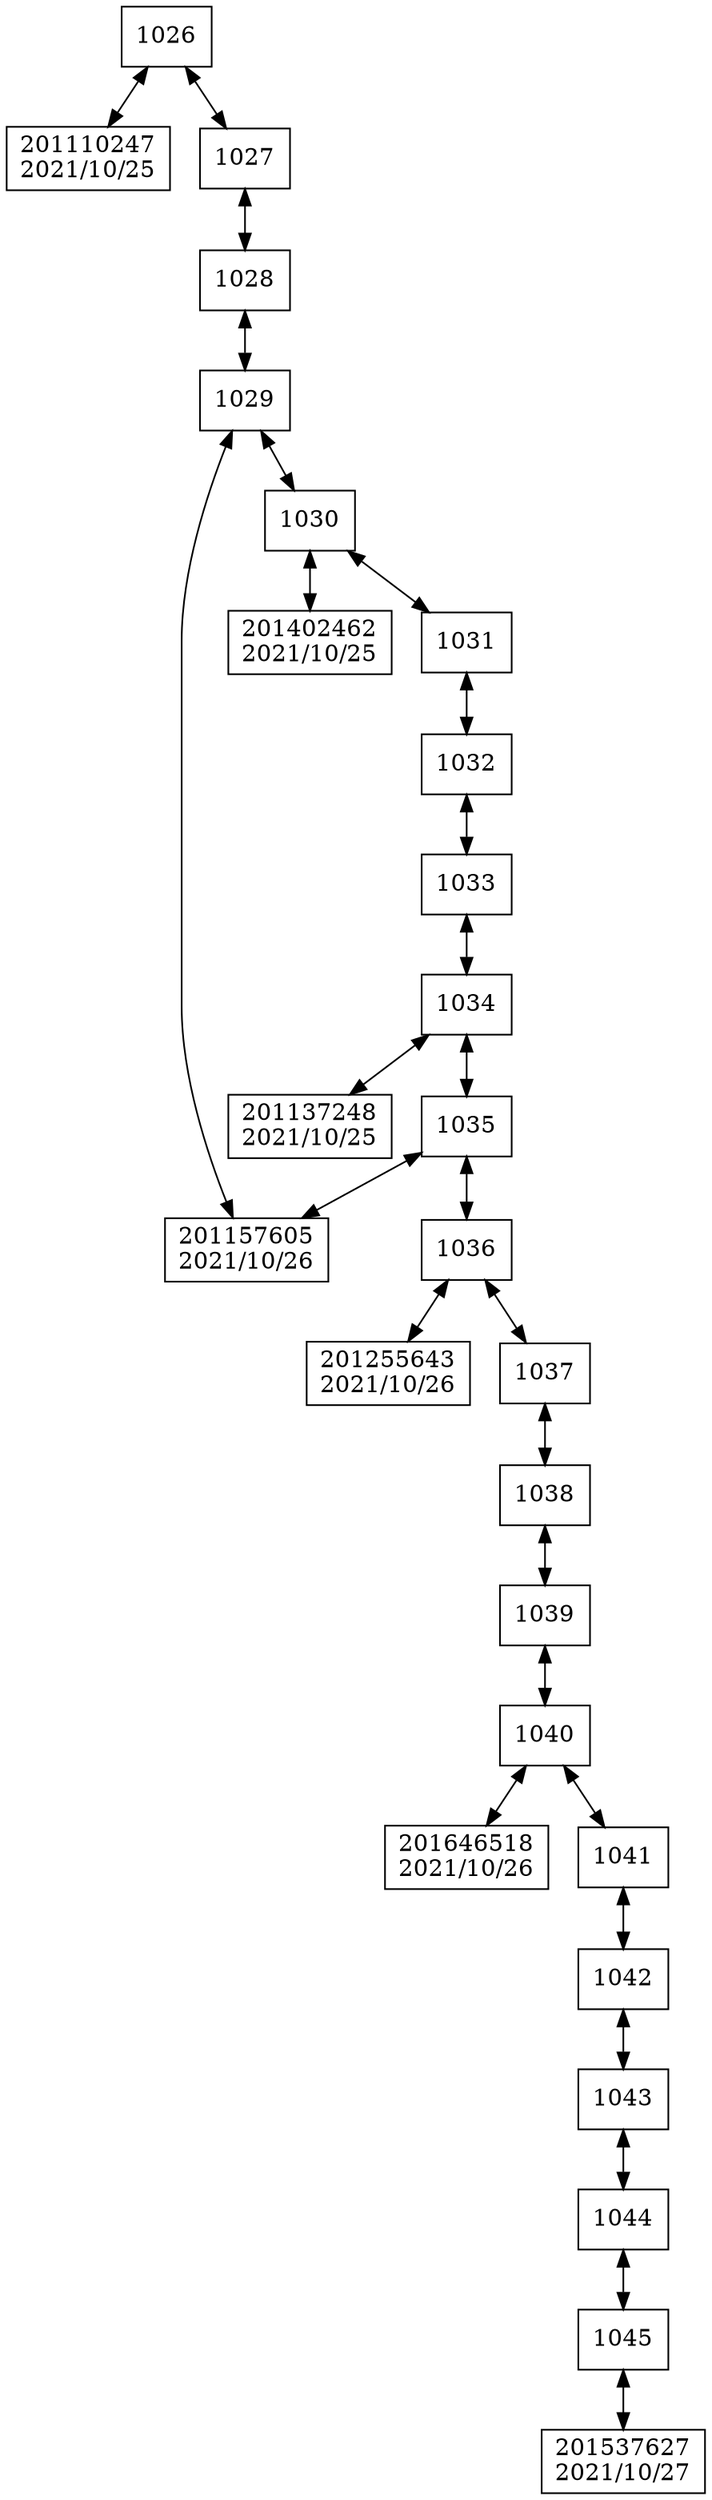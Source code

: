 digraph G{
 rankdir = TB; 
node [shape=box]; 
compound=true; 
"1026"[label="1026"];
"201110247"[label="201110247
2021/10/25"];
"1027"[label="1027"];
"1028"[label="1028"];
"1029"[label="1029"];
"201157605"[label="201157605
2021/10/25"];
"1030"[label="1030"];
"201402462"[label="201402462
2021/10/25"];
"1031"[label="1031"];
"1032"[label="1032"];
"1033"[label="1033"];
"1034"[label="1034"];
"201137248"[label="201137248
2021/10/25"];
"1035"[label="1035"];
"201157605"[label="201157605
2021/10/26"];
"1036"[label="1036"];
"201255643"[label="201255643
2021/10/26"];
"1037"[label="1037"];
"1038"[label="1038"];
"1039"[label="1039"];
"1040"[label="1040"];
"201646518"[label="201646518
2021/10/26"];
"1041"[label="1041"];
"1042"[label="1042"];
"1043"[label="1043"];
"1044"[label="1044"];
"1045"[label="1045"];
"201537627"[label="201537627
2021/10/27"];
"1026" -> "201110247"[dir="both"];
"1026" -> "1027"[dir="both"];
"1027" -> "1028"[dir="both"];
"1028" -> "1029"[dir="both"];
"1029" -> "201157605"[dir="both"];
"1029" -> "1030"[dir="both"];
"1030" -> "201402462"[dir="both"];
"1030" -> "1031"[dir="both"];
"1031" -> "1032"[dir="both"];
"1032" -> "1033"[dir="both"];
"1033" -> "1034"[dir="both"];
"1034" -> "201137248"[dir="both"];
"1034" -> "1035"[dir="both"];
"1035" -> "201157605"[dir="both"];
"1035" -> "1036"[dir="both"];
"1036" -> "201255643"[dir="both"];
"1036" -> "1037"[dir="both"];
"1037" -> "1038"[dir="both"];
"1038" -> "1039"[dir="both"];
"1039" -> "1040"[dir="both"];
"1040" -> "201646518"[dir="both"];
"1040" -> "1041"[dir="both"];
"1041" -> "1042"[dir="both"];
"1042" -> "1043"[dir="both"];
"1043" -> "1044"[dir="both"];
"1044" -> "1045"[dir="both"];
"1045" -> "201537627"[dir="both"];

}

